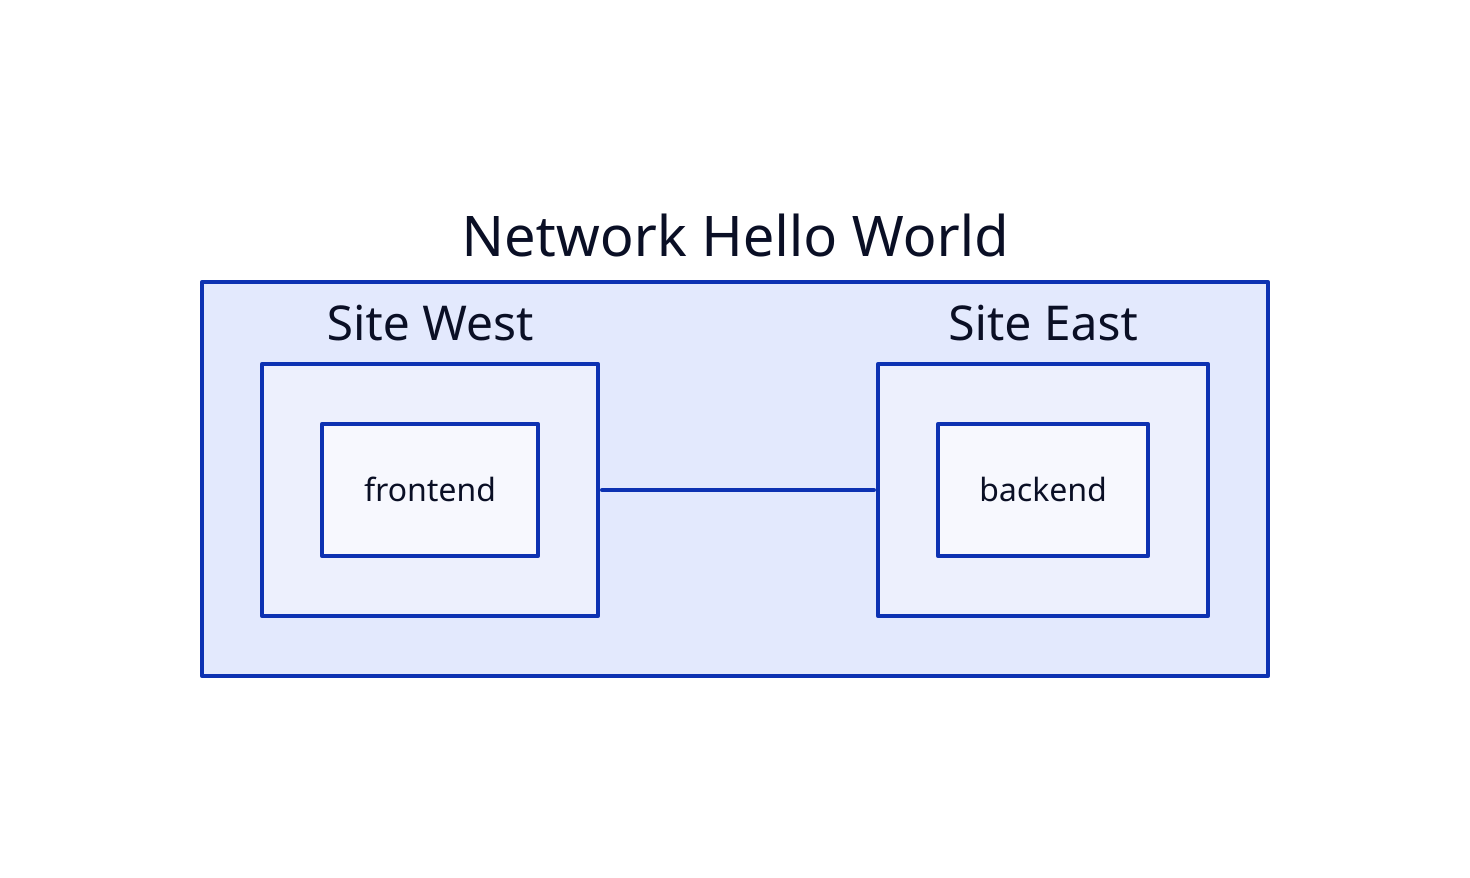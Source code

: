direction: right

Network Hello World: {
  Site West -- Site East

  Site West: {
    frontend
  }

  Site East: {
    backend
  }
}